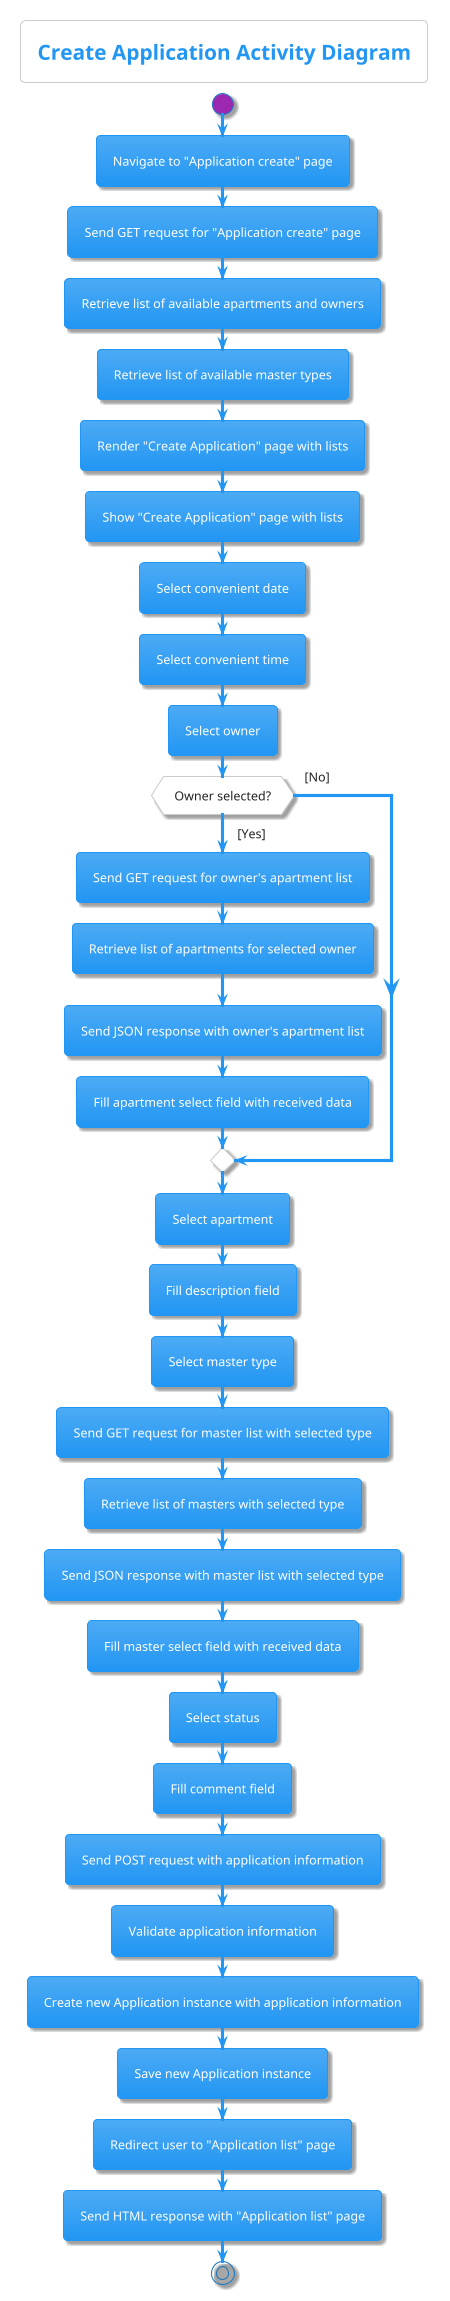 @startuml
!theme materia
title Create Application Activity Diagram


start
:Navigate to "Application create" page;

:Send GET request for "Application create" page;

:Retrieve list of available apartments and owners;
:Retrieve list of available master types;
:Render "Create Application" page with lists;

:Show "Create Application" page with lists;
:Select convenient date;
:Select convenient time;
:Select owner;
if(Owner selected?) then([Yes])
    :Send GET request for owner's apartment list;
    
    :Retrieve list of apartments for selected owner;
    :Send JSON response with owner's apartment list;
    
    :Fill apartment select field with received data;
else([No])
endif
:Select apartment;
:Fill description field;
:Select master type;
:Send GET request for master list with selected type;

:Retrieve list of masters with selected type;
:Send JSON response with master list with selected type;

:Fill master select field with received data;
:Select status;
:Fill comment field;
:Send POST request with application information;

:Validate application information;
:Create new Application instance with application information;
:Save new Application instance;
:Redirect user to "Application list" page;
:Send HTML response with "Application list" page;
stop
@enduml
